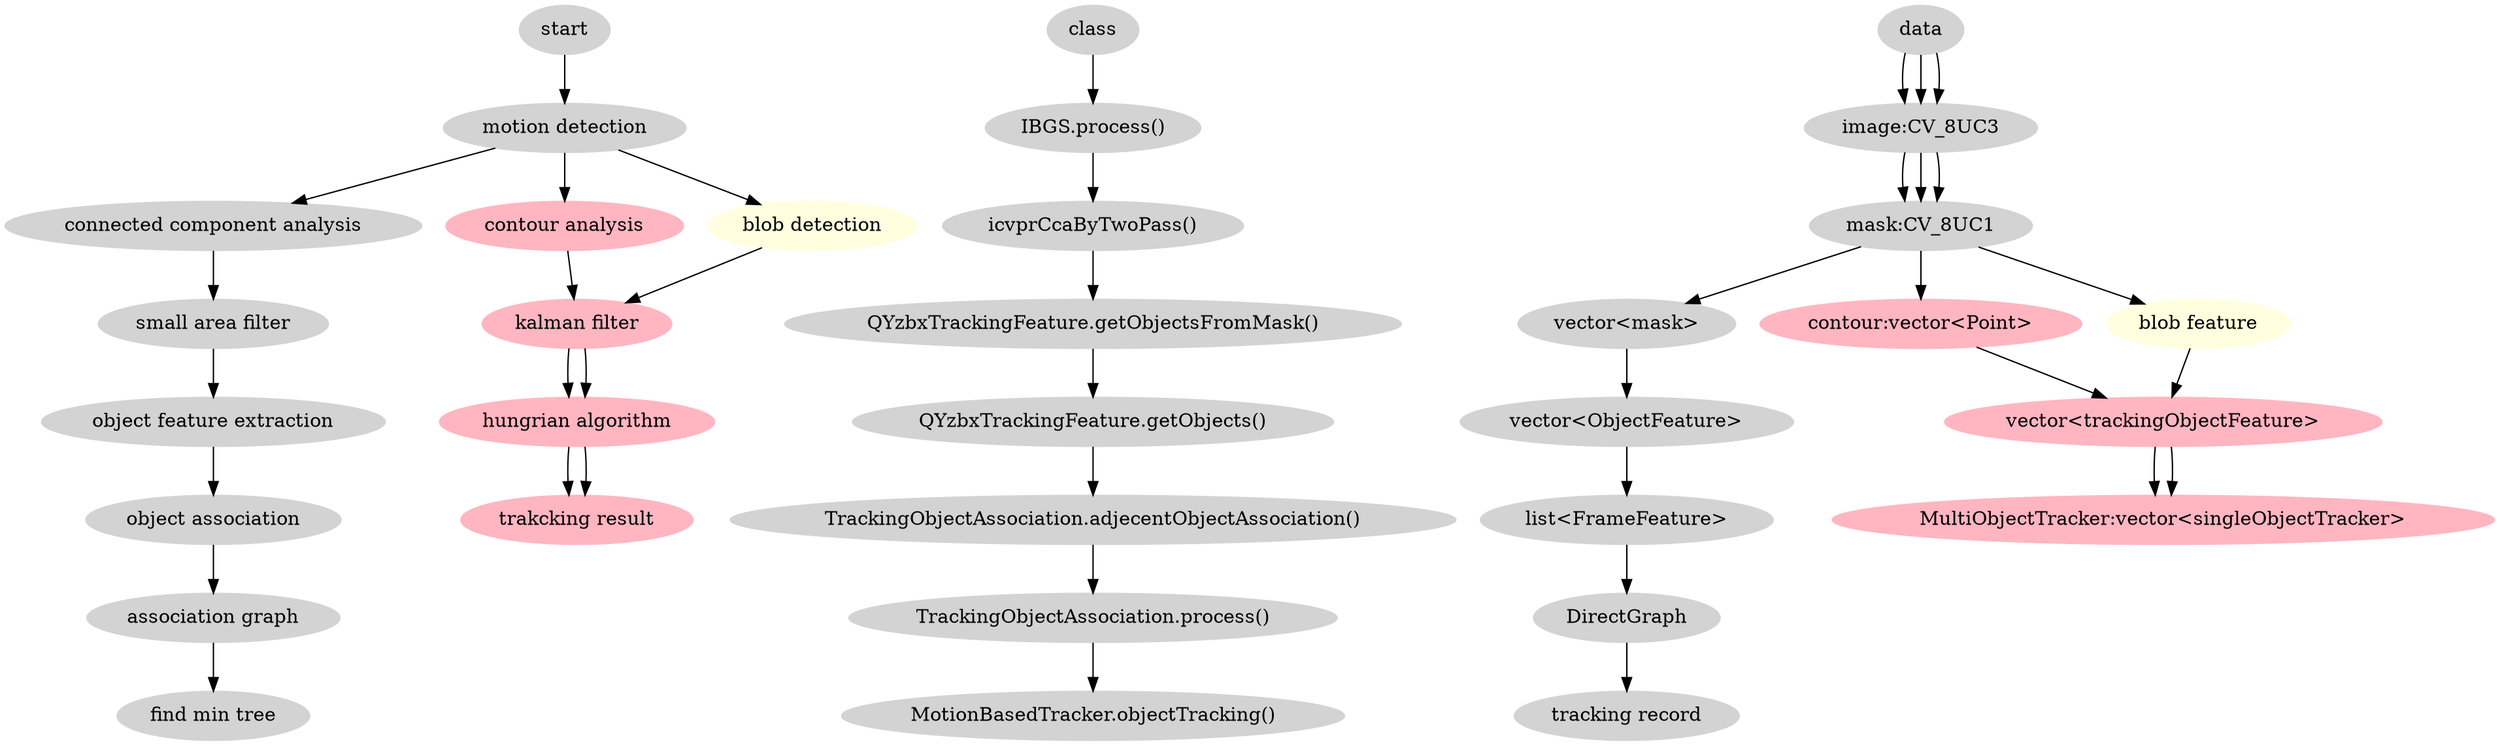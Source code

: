 digraph G {

	subgraph Ncluster_0 {
		style=filled;
		color=lightgrey;
		node [style=filled,color=lightgray];
		start -> "motion detection" -> "connected component analysis" -> "small area filter" -> "object feature extraction" -> "object association" -> "association graph" -> "find min tree";
		class -> "IBGS.process()" -> "icvprCcaByTwoPass()" -> "QYzbxTrackingFeature.getObjectsFromMask()" -> "QYzbxTrackingFeature.getObjects()" -> "TrackingObjectAssociation.adjecentObjectAssociation()" -> "TrackingObjectAssociation.process()" -> "MotionBasedTracker.objectTracking()";
		data -> "image:CV_8UC3" -> "mask:CV_8UC1" -> "vector<mask>" -> "vector<ObjectFeature>" -> "list<FrameFeature>" ->"DirectGraph"->"tracking record";
		label="2016/08/20: Connected Component Analysis"
	}

	subgraph Ncluster_1 {
		style=filled
		color=blue
		node [style=filled,color=lightpink];
		"motion detection" -> "contour analysis" -> "kalman filter" -> "hungrian algorithm" -> "trakcking result"
		data -> "image:CV_8UC3" -> "mask:CV_8UC1" -> "contour:vector<Point>" -> "vector<trackingObjectFeature>" -> "MultiObjectTracker:vector<singleObjectTracker>"
		label="2016/08/22: findContour"
	}
	
	subgraph Ncluster_2 {
		style=filled
		color=red
		node [style=filled,color=lightyellow];
		"motion detection" -> "blob detection" -> "kalman filter" -> "hungrian algorithm" -> "trakcking result"
		data -> "image:CV_8UC3" -> "mask:CV_8UC1" -> "blob feature" -> "vector<trackingObjectFeature>" -> "MultiObjectTracker:vector<singleObjectTracker>"
		label="2016/08/23: blob detector"
	}
	
}
